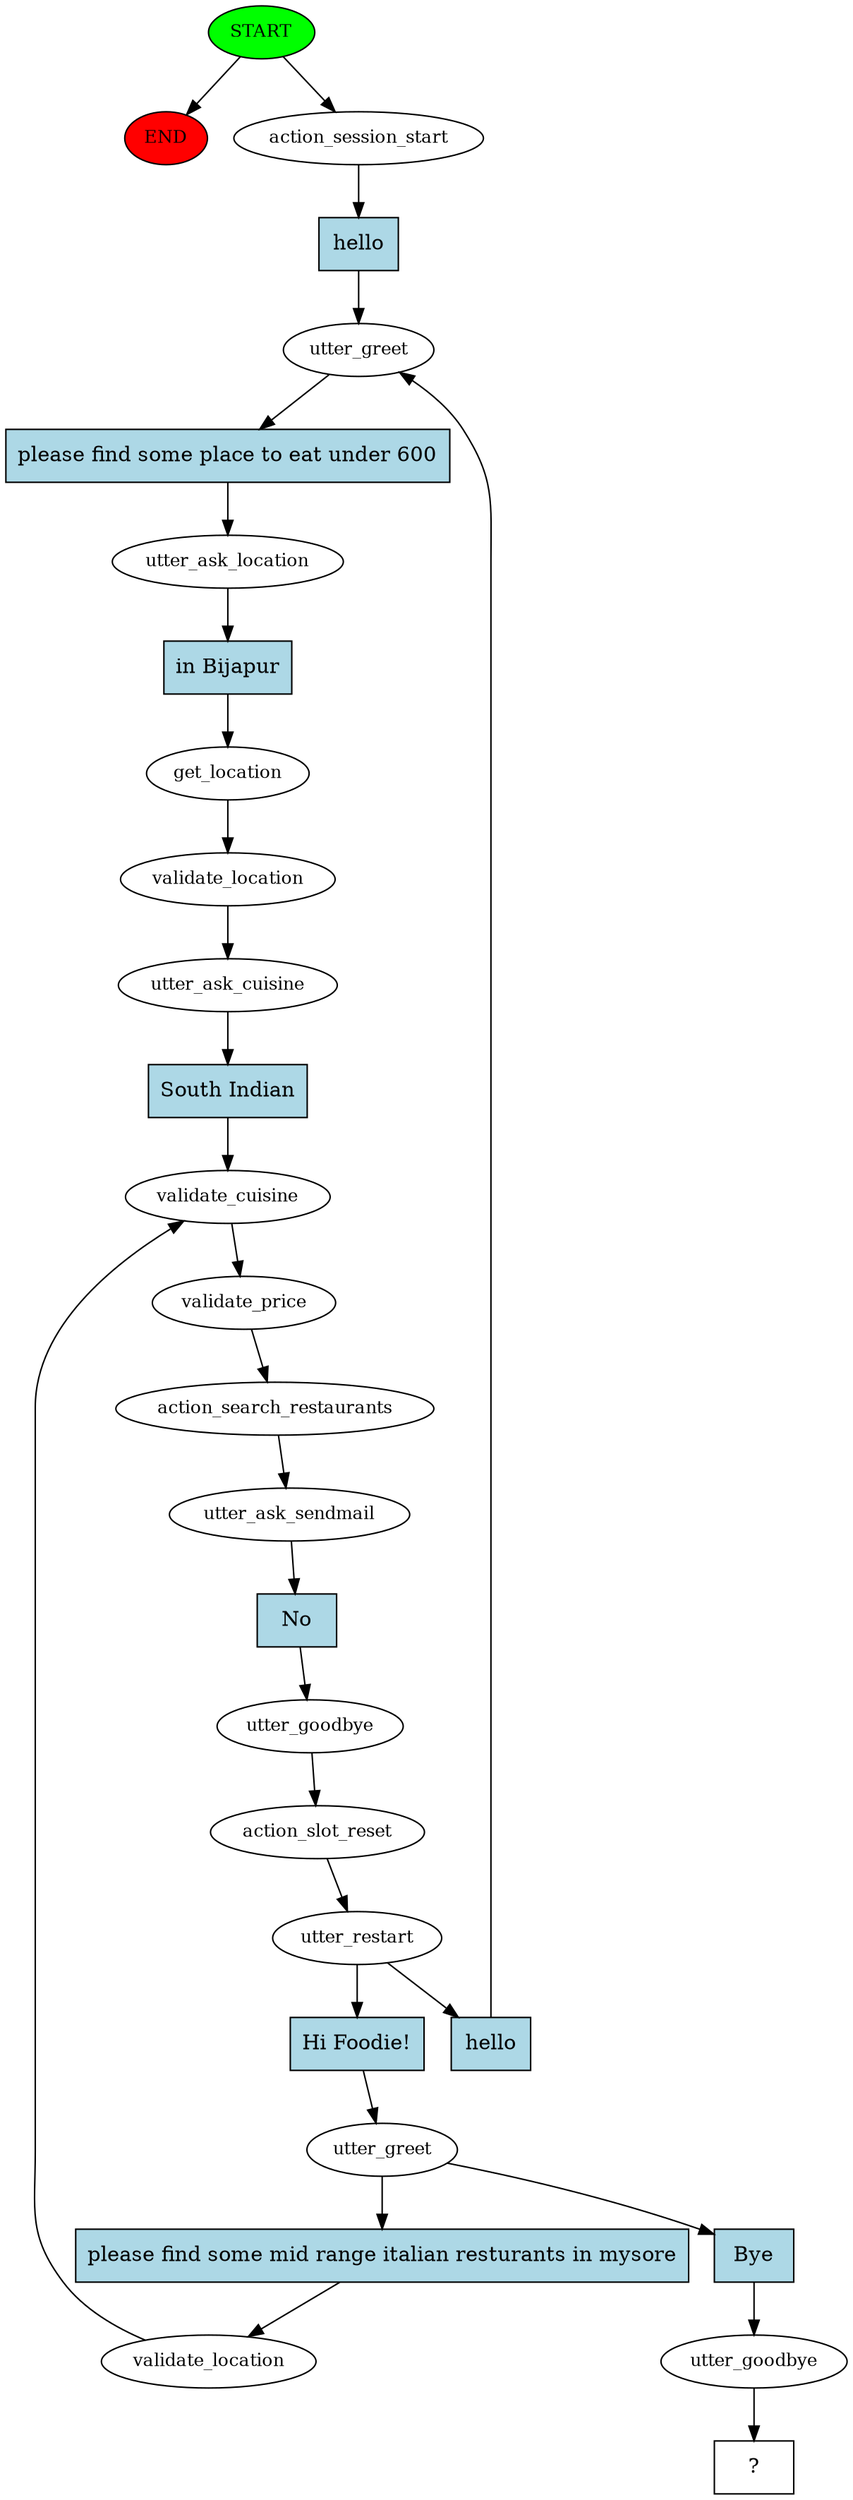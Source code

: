 digraph  {
0 [class="start active", fillcolor=green, fontsize=12, label=START, style=filled];
"-1" [class=end, fillcolor=red, fontsize=12, label=END, style=filled];
1 [class=active, fontsize=12, label=action_session_start];
2 [class=active, fontsize=12, label=utter_greet];
3 [class=active, fontsize=12, label=utter_ask_location];
4 [class=active, fontsize=12, label=get_location];
5 [class=active, fontsize=12, label=validate_location];
6 [class=active, fontsize=12, label=utter_ask_cuisine];
7 [class=active, fontsize=12, label=validate_cuisine];
8 [class=active, fontsize=12, label=validate_price];
9 [class=active, fontsize=12, label=action_search_restaurants];
10 [class=active, fontsize=12, label=utter_ask_sendmail];
11 [class=active, fontsize=12, label=utter_goodbye];
12 [class=active, fontsize=12, label=action_slot_reset];
13 [class=active, fontsize=12, label=utter_restart];
14 [class=active, fontsize=12, label=utter_greet];
15 [class=active, fontsize=12, label=validate_location];
48 [class=active, fontsize=12, label=utter_goodbye];
49 [class="intent dashed active", label="  ?  ", shape=rect];
50 [class="intent active", fillcolor=lightblue, label=hello, shape=rect, style=filled];
51 [class="intent active", fillcolor=lightblue, label="please find some place to eat under 600", shape=rect, style=filled];
52 [class="intent active", fillcolor=lightblue, label="in Bijapur", shape=rect, style=filled];
53 [class="intent active", fillcolor=lightblue, label="South Indian", shape=rect, style=filled];
54 [class="intent active", fillcolor=lightblue, label=No, shape=rect, style=filled];
55 [class="intent active", fillcolor=lightblue, label="Hi Foodie!", shape=rect, style=filled];
56 [class="intent active", fillcolor=lightblue, label=hello, shape=rect, style=filled];
57 [class="intent active", fillcolor=lightblue, label="please find some mid range italian resturants in mysore", shape=rect, style=filled];
58 [class="intent active", fillcolor=lightblue, label=Bye, shape=rect, style=filled];
0 -> "-1"  [class="", key=NONE, label=""];
0 -> 1  [class=active, key=NONE, label=""];
1 -> 50  [class=active, key=0];
2 -> 51  [class=active, key=0];
3 -> 52  [class=active, key=0];
4 -> 5  [class=active, key=NONE, label=""];
5 -> 6  [class=active, key=NONE, label=""];
6 -> 53  [class=active, key=0];
7 -> 8  [class=active, key=NONE, label=""];
8 -> 9  [class=active, key=NONE, label=""];
9 -> 10  [class=active, key=NONE, label=""];
10 -> 54  [class=active, key=0];
11 -> 12  [class=active, key=NONE, label=""];
12 -> 13  [class=active, key=NONE, label=""];
13 -> 55  [class=active, key=0];
13 -> 56  [class=active, key=0];
14 -> 57  [class=active, key=0];
14 -> 58  [class=active, key=0];
15 -> 7  [class=active, key=NONE, label=""];
48 -> 49  [class=active, key=NONE, label=""];
50 -> 2  [class=active, key=0];
51 -> 3  [class=active, key=0];
52 -> 4  [class=active, key=0];
53 -> 7  [class=active, key=0];
54 -> 11  [class=active, key=0];
55 -> 14  [class=active, key=0];
56 -> 2  [class=active, key=0];
57 -> 15  [class=active, key=0];
58 -> 48  [class=active, key=0];
}
